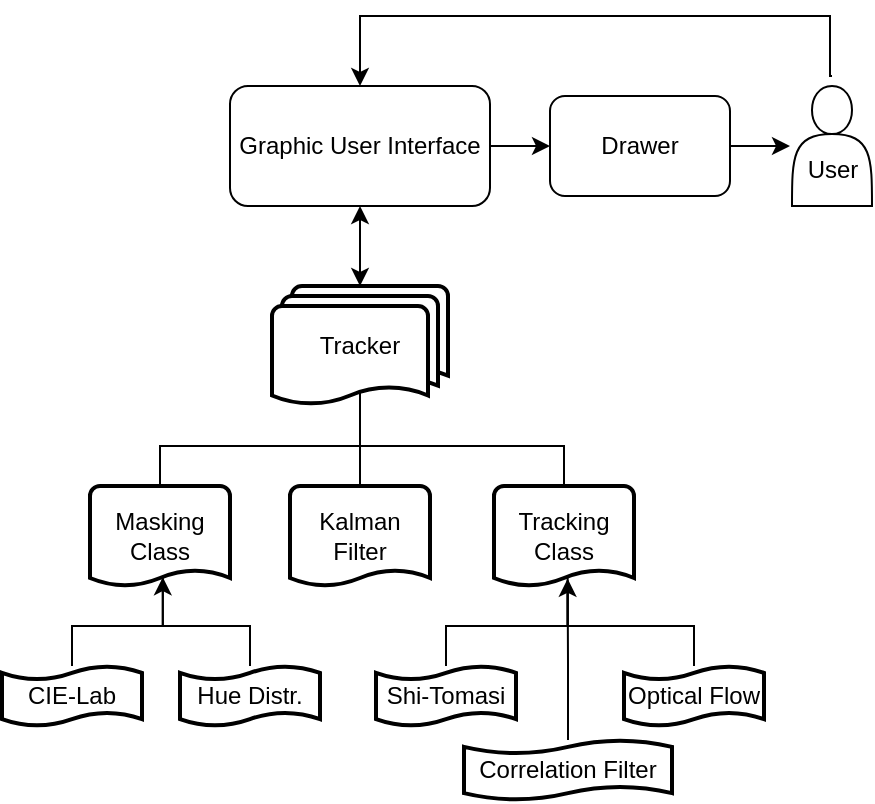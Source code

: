 <mxfile version="13.5.3" type="device"><diagram id="C5RBs43oDa-KdzZeNtuy" name="Page-1"><mxGraphModel dx="1038" dy="575" grid="1" gridSize="10" guides="1" tooltips="1" connect="1" arrows="1" fold="1" page="1" pageScale="1" pageWidth="827" pageHeight="1169" math="0" shadow="0"><root><mxCell id="WIyWlLk6GJQsqaUBKTNV-0"/><mxCell id="WIyWlLk6GJQsqaUBKTNV-1" parent="WIyWlLk6GJQsqaUBKTNV-0"/><mxCell id="q_uHIg8nzAEuxBB4KJ8k-6" style="edgeStyle=orthogonalEdgeStyle;rounded=0;orthogonalLoop=1;jettySize=auto;html=1;entryX=0;entryY=0.5;entryDx=0;entryDy=0;" edge="1" parent="WIyWlLk6GJQsqaUBKTNV-1" source="q_uHIg8nzAEuxBB4KJ8k-0" target="q_uHIg8nzAEuxBB4KJ8k-4"><mxGeometry relative="1" as="geometry"/></mxCell><mxCell id="q_uHIg8nzAEuxBB4KJ8k-10" style="edgeStyle=orthogonalEdgeStyle;rounded=0;orthogonalLoop=1;jettySize=auto;html=1;exitX=0.5;exitY=1;exitDx=0;exitDy=0;entryX=0.5;entryY=0;entryDx=0;entryDy=0;entryPerimeter=0;startArrow=classic;startFill=1;" edge="1" parent="WIyWlLk6GJQsqaUBKTNV-1" source="q_uHIg8nzAEuxBB4KJ8k-0" target="q_uHIg8nzAEuxBB4KJ8k-9"><mxGeometry relative="1" as="geometry"/></mxCell><mxCell id="q_uHIg8nzAEuxBB4KJ8k-0" value="Graphic User Interface" style="rounded=1;whiteSpace=wrap;html=1;" vertex="1" parent="WIyWlLk6GJQsqaUBKTNV-1"><mxGeometry x="330" y="110" width="130" height="60" as="geometry"/></mxCell><mxCell id="q_uHIg8nzAEuxBB4KJ8k-5" style="edgeStyle=orthogonalEdgeStyle;rounded=0;orthogonalLoop=1;jettySize=auto;html=1;" edge="1" parent="WIyWlLk6GJQsqaUBKTNV-1" source="q_uHIg8nzAEuxBB4KJ8k-4"><mxGeometry relative="1" as="geometry"><mxPoint x="610" y="140" as="targetPoint"/></mxGeometry></mxCell><mxCell id="q_uHIg8nzAEuxBB4KJ8k-4" value="Drawer" style="rounded=1;whiteSpace=wrap;html=1;" vertex="1" parent="WIyWlLk6GJQsqaUBKTNV-1"><mxGeometry x="490" y="115" width="90" height="50" as="geometry"/></mxCell><mxCell id="q_uHIg8nzAEuxBB4KJ8k-11" style="edgeStyle=orthogonalEdgeStyle;rounded=0;orthogonalLoop=1;jettySize=auto;html=1;entryX=0.5;entryY=0;entryDx=0;entryDy=0;startArrow=none;startFill=0;exitX=0.5;exitY=0;exitDx=0;exitDy=0;" edge="1" parent="WIyWlLk6GJQsqaUBKTNV-1" target="q_uHIg8nzAEuxBB4KJ8k-0"><mxGeometry relative="1" as="geometry"><mxPoint x="631" y="105" as="sourcePoint"/><mxPoint x="395" y="105" as="targetPoint"/><Array as="points"><mxPoint x="630" y="105"/><mxPoint x="630" y="75"/><mxPoint x="395" y="75"/></Array></mxGeometry></mxCell><mxCell id="q_uHIg8nzAEuxBB4KJ8k-8" value="" style="shape=actor;whiteSpace=wrap;html=1;" vertex="1" parent="WIyWlLk6GJQsqaUBKTNV-1"><mxGeometry x="611" y="110" width="40" height="60" as="geometry"/></mxCell><mxCell id="q_uHIg8nzAEuxBB4KJ8k-9" value="Tracker" style="strokeWidth=2;html=1;shape=mxgraph.flowchart.multi-document;whiteSpace=wrap;" vertex="1" parent="WIyWlLk6GJQsqaUBKTNV-1"><mxGeometry x="351" y="210" width="88" height="60" as="geometry"/></mxCell><mxCell id="q_uHIg8nzAEuxBB4KJ8k-17" style="edgeStyle=orthogonalEdgeStyle;rounded=0;orthogonalLoop=1;jettySize=auto;html=1;entryX=0.5;entryY=0.88;entryDx=0;entryDy=0;entryPerimeter=0;startArrow=none;startFill=0;endArrow=none;endFill=0;" edge="1" parent="WIyWlLk6GJQsqaUBKTNV-1" source="q_uHIg8nzAEuxBB4KJ8k-12" target="q_uHIg8nzAEuxBB4KJ8k-9"><mxGeometry relative="1" as="geometry"><Array as="points"><mxPoint x="295" y="290"/><mxPoint x="395" y="290"/></Array></mxGeometry></mxCell><mxCell id="q_uHIg8nzAEuxBB4KJ8k-12" value="Masking Class" style="strokeWidth=2;html=1;shape=mxgraph.flowchart.document2;whiteSpace=wrap;size=0.16;" vertex="1" parent="WIyWlLk6GJQsqaUBKTNV-1"><mxGeometry x="260" y="310" width="70" height="50" as="geometry"/></mxCell><mxCell id="q_uHIg8nzAEuxBB4KJ8k-18" style="edgeStyle=orthogonalEdgeStyle;rounded=0;orthogonalLoop=1;jettySize=auto;html=1;exitX=0.5;exitY=0;exitDx=0;exitDy=0;exitPerimeter=0;entryX=0.5;entryY=0.88;entryDx=0;entryDy=0;entryPerimeter=0;startArrow=none;startFill=0;endArrow=none;endFill=0;" edge="1" parent="WIyWlLk6GJQsqaUBKTNV-1" source="q_uHIg8nzAEuxBB4KJ8k-15" target="q_uHIg8nzAEuxBB4KJ8k-9"><mxGeometry relative="1" as="geometry"/></mxCell><mxCell id="q_uHIg8nzAEuxBB4KJ8k-15" value="Kalman Filter" style="strokeWidth=2;html=1;shape=mxgraph.flowchart.document2;whiteSpace=wrap;size=0.16;" vertex="1" parent="WIyWlLk6GJQsqaUBKTNV-1"><mxGeometry x="360" y="310" width="70" height="50" as="geometry"/></mxCell><mxCell id="q_uHIg8nzAEuxBB4KJ8k-20" style="edgeStyle=orthogonalEdgeStyle;rounded=0;orthogonalLoop=1;jettySize=auto;html=1;entryX=0.5;entryY=0.88;entryDx=0;entryDy=0;entryPerimeter=0;startArrow=none;startFill=0;endArrow=none;endFill=0;" edge="1" parent="WIyWlLk6GJQsqaUBKTNV-1" source="q_uHIg8nzAEuxBB4KJ8k-16" target="q_uHIg8nzAEuxBB4KJ8k-9"><mxGeometry relative="1" as="geometry"><Array as="points"><mxPoint x="497" y="290"/><mxPoint x="395" y="290"/></Array></mxGeometry></mxCell><mxCell id="q_uHIg8nzAEuxBB4KJ8k-16" value="Tracking Class" style="strokeWidth=2;html=1;shape=mxgraph.flowchart.document2;whiteSpace=wrap;size=0.16;" vertex="1" parent="WIyWlLk6GJQsqaUBKTNV-1"><mxGeometry x="462" y="310" width="70" height="50" as="geometry"/></mxCell><mxCell id="q_uHIg8nzAEuxBB4KJ8k-30" style="edgeStyle=orthogonalEdgeStyle;rounded=0;orthogonalLoop=1;jettySize=auto;html=1;entryX=0.526;entryY=0.912;entryDx=0;entryDy=0;entryPerimeter=0;startArrow=none;startFill=0;endArrow=none;endFill=0;" edge="1" parent="WIyWlLk6GJQsqaUBKTNV-1" source="q_uHIg8nzAEuxBB4KJ8k-21" target="q_uHIg8nzAEuxBB4KJ8k-16"><mxGeometry relative="1" as="geometry"/></mxCell><mxCell id="q_uHIg8nzAEuxBB4KJ8k-21" value="Shi-Tomasi" style="shape=tape;html=1;strokeWidth=2;perimeter=parallelogramPerimeter;whiteSpace=wrap;rounded=1;arcSize=12;size=0.23;" vertex="1" parent="WIyWlLk6GJQsqaUBKTNV-1"><mxGeometry x="403" y="400" width="70" height="30" as="geometry"/></mxCell><mxCell id="q_uHIg8nzAEuxBB4KJ8k-29" style="edgeStyle=orthogonalEdgeStyle;rounded=0;orthogonalLoop=1;jettySize=auto;html=1;entryX=0.526;entryY=0.928;entryDx=0;entryDy=0;entryPerimeter=0;startArrow=none;startFill=0;endArrow=classic;endFill=1;" edge="1" parent="WIyWlLk6GJQsqaUBKTNV-1" source="q_uHIg8nzAEuxBB4KJ8k-22" target="q_uHIg8nzAEuxBB4KJ8k-16"><mxGeometry relative="1" as="geometry"/></mxCell><mxCell id="q_uHIg8nzAEuxBB4KJ8k-22" value="Optical Flow" style="shape=tape;html=1;strokeWidth=2;perimeter=parallelogramPerimeter;whiteSpace=wrap;rounded=1;arcSize=12;size=0.23;" vertex="1" parent="WIyWlLk6GJQsqaUBKTNV-1"><mxGeometry x="527" y="400" width="70" height="30" as="geometry"/></mxCell><mxCell id="q_uHIg8nzAEuxBB4KJ8k-25" style="edgeStyle=orthogonalEdgeStyle;rounded=0;orthogonalLoop=1;jettySize=auto;html=1;entryX=0.52;entryY=0.912;entryDx=0;entryDy=0;entryPerimeter=0;startArrow=none;startFill=0;endArrow=none;endFill=0;" edge="1" parent="WIyWlLk6GJQsqaUBKTNV-1" source="q_uHIg8nzAEuxBB4KJ8k-23" target="q_uHIg8nzAEuxBB4KJ8k-12"><mxGeometry relative="1" as="geometry"/></mxCell><mxCell id="q_uHIg8nzAEuxBB4KJ8k-23" value="CIE-Lab" style="shape=tape;html=1;strokeWidth=2;perimeter=parallelogramPerimeter;whiteSpace=wrap;rounded=1;arcSize=12;size=0.23;" vertex="1" parent="WIyWlLk6GJQsqaUBKTNV-1"><mxGeometry x="216" y="400" width="70" height="30" as="geometry"/></mxCell><mxCell id="q_uHIg8nzAEuxBB4KJ8k-27" style="edgeStyle=orthogonalEdgeStyle;rounded=0;orthogonalLoop=1;jettySize=auto;html=1;entryX=0.52;entryY=0.912;entryDx=0;entryDy=0;entryPerimeter=0;startArrow=none;startFill=0;endArrow=classic;endFill=1;" edge="1" parent="WIyWlLk6GJQsqaUBKTNV-1" source="q_uHIg8nzAEuxBB4KJ8k-24" target="q_uHIg8nzAEuxBB4KJ8k-12"><mxGeometry relative="1" as="geometry"/></mxCell><mxCell id="q_uHIg8nzAEuxBB4KJ8k-24" value="Hue Distr." style="shape=tape;html=1;strokeWidth=2;perimeter=parallelogramPerimeter;whiteSpace=wrap;rounded=1;arcSize=12;size=0.23;" vertex="1" parent="WIyWlLk6GJQsqaUBKTNV-1"><mxGeometry x="305" y="400" width="70" height="30" as="geometry"/></mxCell><mxCell id="q_uHIg8nzAEuxBB4KJ8k-32" style="edgeStyle=orthogonalEdgeStyle;rounded=0;orthogonalLoop=1;jettySize=auto;html=1;entryX=0.526;entryY=0.944;entryDx=0;entryDy=0;entryPerimeter=0;startArrow=none;startFill=0;endArrow=none;endFill=0;" edge="1" parent="WIyWlLk6GJQsqaUBKTNV-1" source="q_uHIg8nzAEuxBB4KJ8k-31" target="q_uHIg8nzAEuxBB4KJ8k-16"><mxGeometry relative="1" as="geometry"/></mxCell><mxCell id="q_uHIg8nzAEuxBB4KJ8k-31" value="Correlation Filter" style="shape=tape;html=1;strokeWidth=2;perimeter=parallelogramPerimeter;whiteSpace=wrap;rounded=1;arcSize=12;size=0.23;" vertex="1" parent="WIyWlLk6GJQsqaUBKTNV-1"><mxGeometry x="447" y="437" width="104" height="30" as="geometry"/></mxCell><mxCell id="q_uHIg8nzAEuxBB4KJ8k-34" value="User" style="text;html=1;align=center;verticalAlign=middle;resizable=0;points=[];autosize=1;" vertex="1" parent="WIyWlLk6GJQsqaUBKTNV-1"><mxGeometry x="611" y="142" width="40" height="20" as="geometry"/></mxCell></root></mxGraphModel></diagram></mxfile>